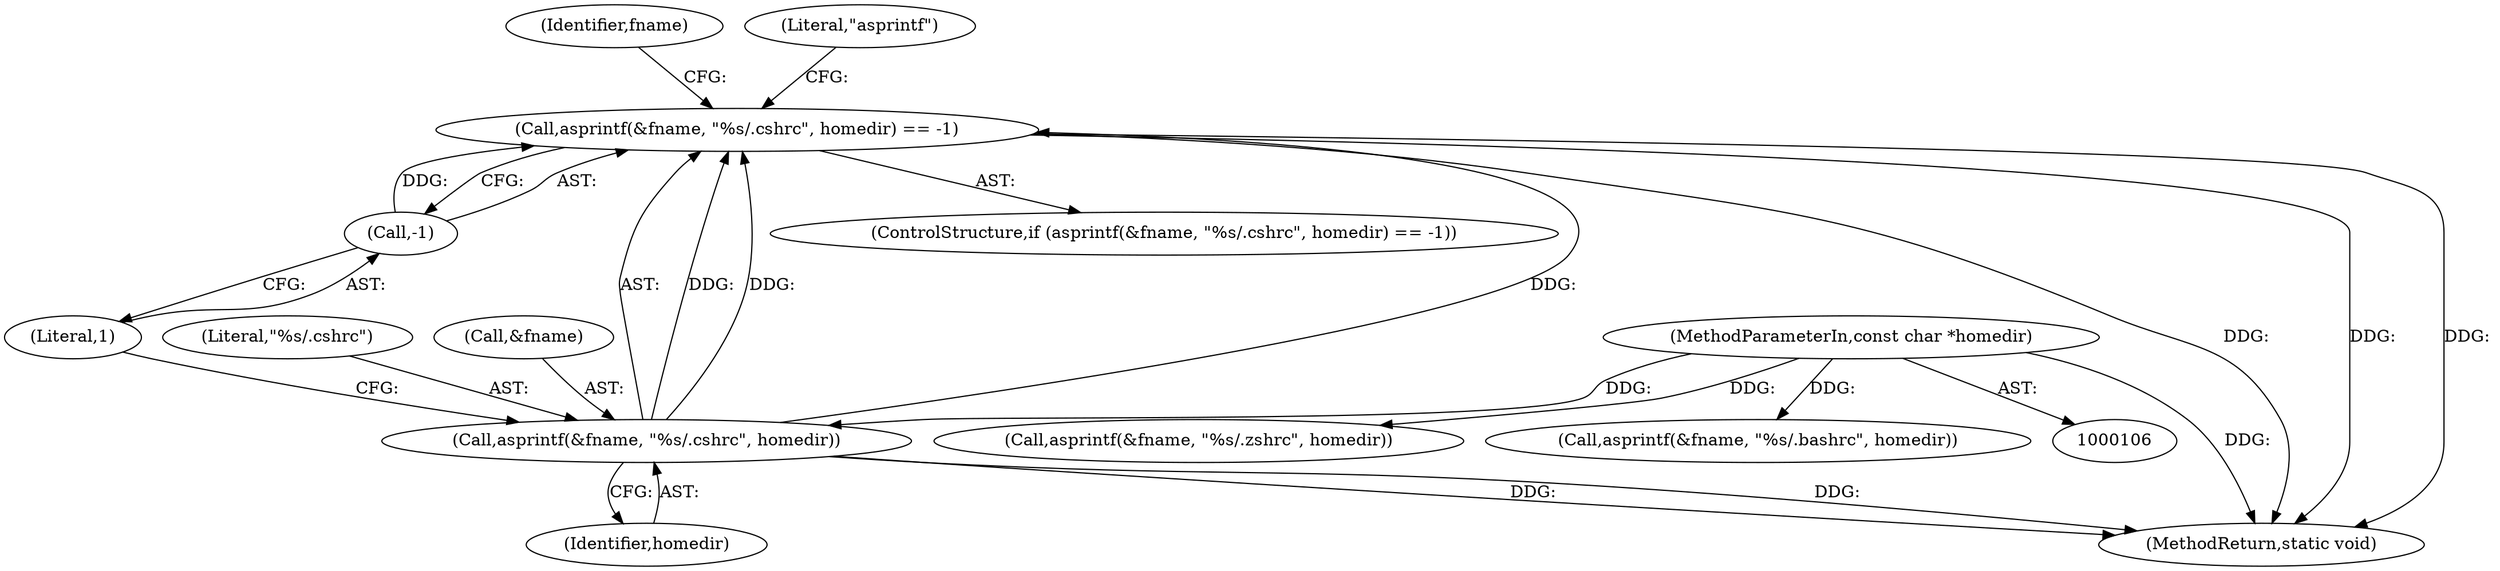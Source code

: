 digraph "0_firejail_903fd8a0789ca3cc3c21d84cd0282481515592ef_1@API" {
"1000178" [label="(Call,asprintf(&fname, \"%s/.cshrc\", homedir) == -1)"];
"1000179" [label="(Call,asprintf(&fname, \"%s/.cshrc\", homedir))"];
"1000107" [label="(MethodParameterIn,const char *homedir)"];
"1000184" [label="(Call,-1)"];
"1000285" [label="(MethodReturn,static void)"];
"1000107" [label="(MethodParameterIn,const char *homedir)"];
"1000177" [label="(ControlStructure,if (asprintf(&fname, \"%s/.cshrc\", homedir) == -1))"];
"1000117" [label="(Call,asprintf(&fname, \"%s/.zshrc\", homedir))"];
"1000184" [label="(Call,-1)"];
"1000192" [label="(Identifier,fname)"];
"1000239" [label="(Call,asprintf(&fname, \"%s/.bashrc\", homedir))"];
"1000185" [label="(Literal,1)"];
"1000178" [label="(Call,asprintf(&fname, \"%s/.cshrc\", homedir) == -1)"];
"1000187" [label="(Literal,\"asprintf\")"];
"1000179" [label="(Call,asprintf(&fname, \"%s/.cshrc\", homedir))"];
"1000183" [label="(Identifier,homedir)"];
"1000182" [label="(Literal,\"%s/.cshrc\")"];
"1000180" [label="(Call,&fname)"];
"1000178" -> "1000177"  [label="AST: "];
"1000178" -> "1000184"  [label="CFG: "];
"1000179" -> "1000178"  [label="AST: "];
"1000184" -> "1000178"  [label="AST: "];
"1000187" -> "1000178"  [label="CFG: "];
"1000192" -> "1000178"  [label="CFG: "];
"1000178" -> "1000285"  [label="DDG: "];
"1000178" -> "1000285"  [label="DDG: "];
"1000178" -> "1000285"  [label="DDG: "];
"1000179" -> "1000178"  [label="DDG: "];
"1000179" -> "1000178"  [label="DDG: "];
"1000179" -> "1000178"  [label="DDG: "];
"1000184" -> "1000178"  [label="DDG: "];
"1000179" -> "1000183"  [label="CFG: "];
"1000180" -> "1000179"  [label="AST: "];
"1000182" -> "1000179"  [label="AST: "];
"1000183" -> "1000179"  [label="AST: "];
"1000185" -> "1000179"  [label="CFG: "];
"1000179" -> "1000285"  [label="DDG: "];
"1000179" -> "1000285"  [label="DDG: "];
"1000107" -> "1000179"  [label="DDG: "];
"1000107" -> "1000106"  [label="AST: "];
"1000107" -> "1000285"  [label="DDG: "];
"1000107" -> "1000117"  [label="DDG: "];
"1000107" -> "1000239"  [label="DDG: "];
"1000184" -> "1000185"  [label="CFG: "];
"1000185" -> "1000184"  [label="AST: "];
}
